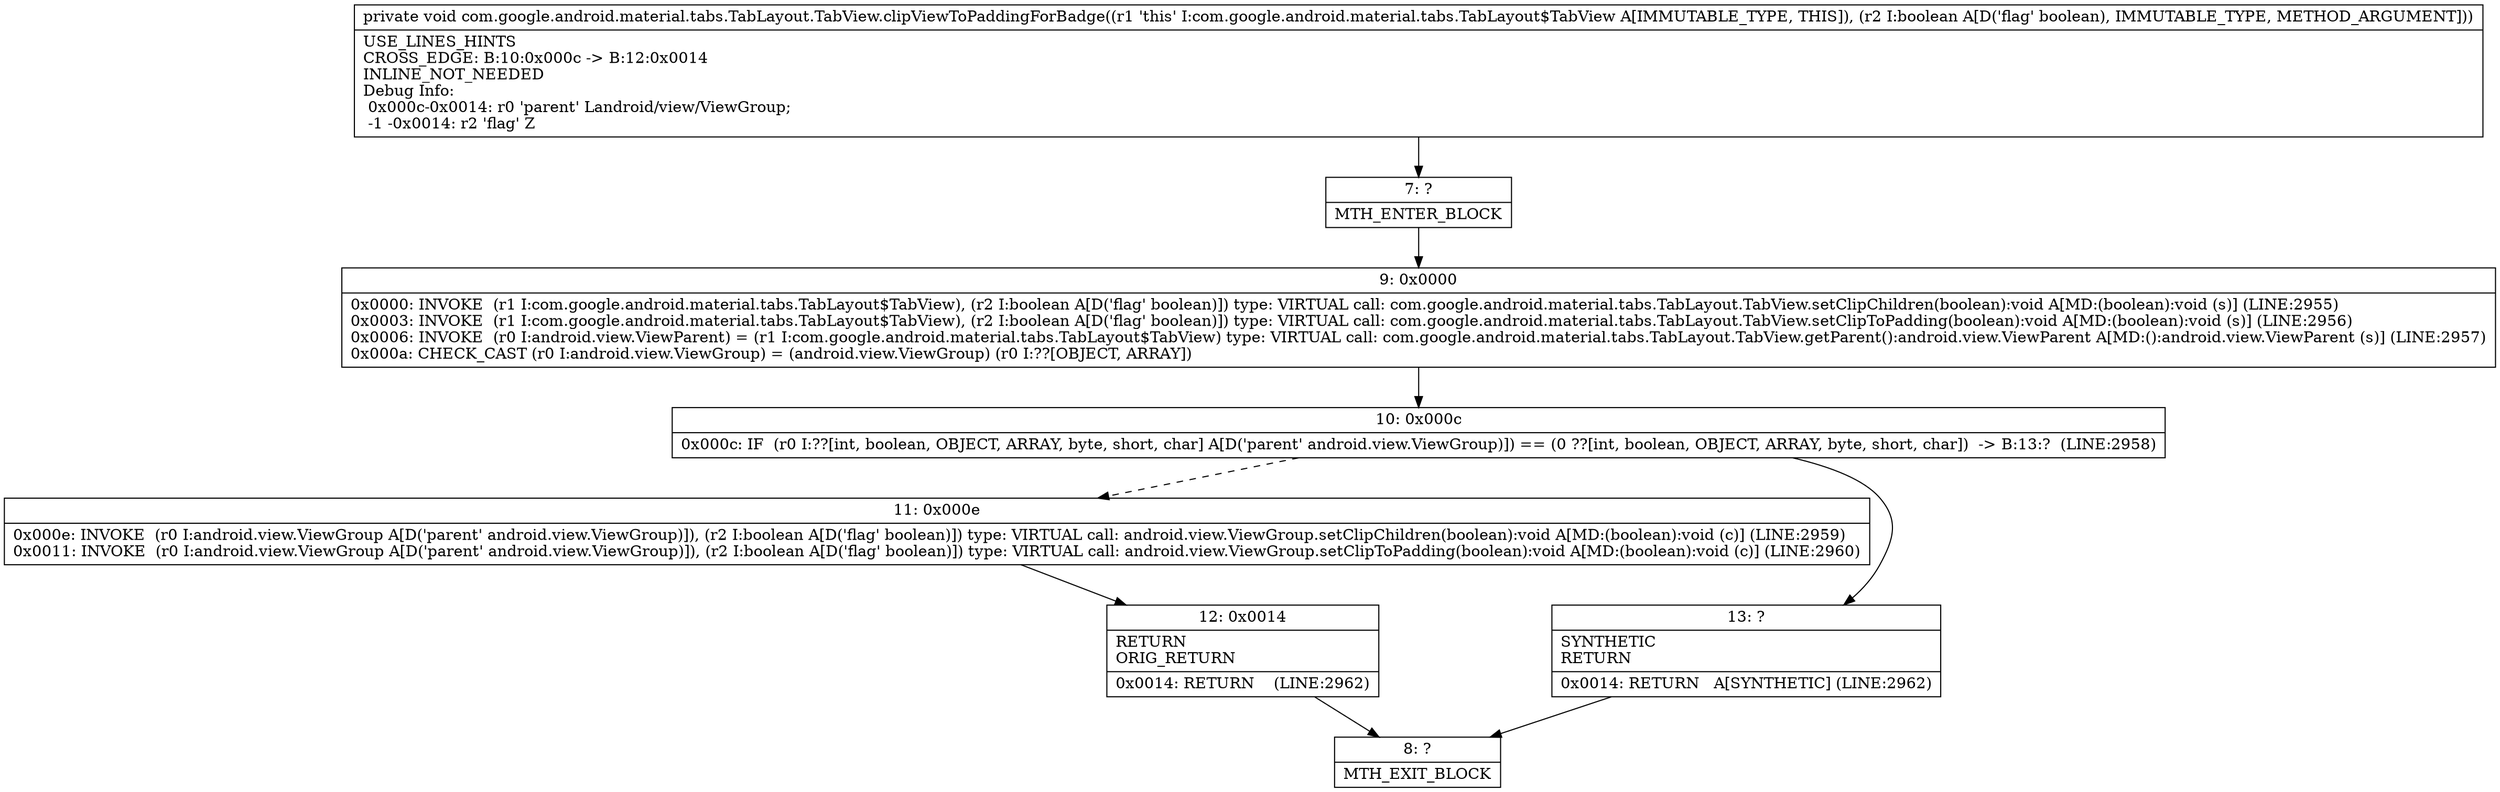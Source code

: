 digraph "CFG forcom.google.android.material.tabs.TabLayout.TabView.clipViewToPaddingForBadge(Z)V" {
Node_7 [shape=record,label="{7\:\ ?|MTH_ENTER_BLOCK\l}"];
Node_9 [shape=record,label="{9\:\ 0x0000|0x0000: INVOKE  (r1 I:com.google.android.material.tabs.TabLayout$TabView), (r2 I:boolean A[D('flag' boolean)]) type: VIRTUAL call: com.google.android.material.tabs.TabLayout.TabView.setClipChildren(boolean):void A[MD:(boolean):void (s)] (LINE:2955)\l0x0003: INVOKE  (r1 I:com.google.android.material.tabs.TabLayout$TabView), (r2 I:boolean A[D('flag' boolean)]) type: VIRTUAL call: com.google.android.material.tabs.TabLayout.TabView.setClipToPadding(boolean):void A[MD:(boolean):void (s)] (LINE:2956)\l0x0006: INVOKE  (r0 I:android.view.ViewParent) = (r1 I:com.google.android.material.tabs.TabLayout$TabView) type: VIRTUAL call: com.google.android.material.tabs.TabLayout.TabView.getParent():android.view.ViewParent A[MD:():android.view.ViewParent (s)] (LINE:2957)\l0x000a: CHECK_CAST (r0 I:android.view.ViewGroup) = (android.view.ViewGroup) (r0 I:??[OBJECT, ARRAY]) \l}"];
Node_10 [shape=record,label="{10\:\ 0x000c|0x000c: IF  (r0 I:??[int, boolean, OBJECT, ARRAY, byte, short, char] A[D('parent' android.view.ViewGroup)]) == (0 ??[int, boolean, OBJECT, ARRAY, byte, short, char])  \-\> B:13:?  (LINE:2958)\l}"];
Node_11 [shape=record,label="{11\:\ 0x000e|0x000e: INVOKE  (r0 I:android.view.ViewGroup A[D('parent' android.view.ViewGroup)]), (r2 I:boolean A[D('flag' boolean)]) type: VIRTUAL call: android.view.ViewGroup.setClipChildren(boolean):void A[MD:(boolean):void (c)] (LINE:2959)\l0x0011: INVOKE  (r0 I:android.view.ViewGroup A[D('parent' android.view.ViewGroup)]), (r2 I:boolean A[D('flag' boolean)]) type: VIRTUAL call: android.view.ViewGroup.setClipToPadding(boolean):void A[MD:(boolean):void (c)] (LINE:2960)\l}"];
Node_12 [shape=record,label="{12\:\ 0x0014|RETURN\lORIG_RETURN\l|0x0014: RETURN    (LINE:2962)\l}"];
Node_8 [shape=record,label="{8\:\ ?|MTH_EXIT_BLOCK\l}"];
Node_13 [shape=record,label="{13\:\ ?|SYNTHETIC\lRETURN\l|0x0014: RETURN   A[SYNTHETIC] (LINE:2962)\l}"];
MethodNode[shape=record,label="{private void com.google.android.material.tabs.TabLayout.TabView.clipViewToPaddingForBadge((r1 'this' I:com.google.android.material.tabs.TabLayout$TabView A[IMMUTABLE_TYPE, THIS]), (r2 I:boolean A[D('flag' boolean), IMMUTABLE_TYPE, METHOD_ARGUMENT]))  | USE_LINES_HINTS\lCROSS_EDGE: B:10:0x000c \-\> B:12:0x0014\lINLINE_NOT_NEEDED\lDebug Info:\l  0x000c\-0x0014: r0 'parent' Landroid\/view\/ViewGroup;\l  \-1 \-0x0014: r2 'flag' Z\l}"];
MethodNode -> Node_7;Node_7 -> Node_9;
Node_9 -> Node_10;
Node_10 -> Node_11[style=dashed];
Node_10 -> Node_13;
Node_11 -> Node_12;
Node_12 -> Node_8;
Node_13 -> Node_8;
}


